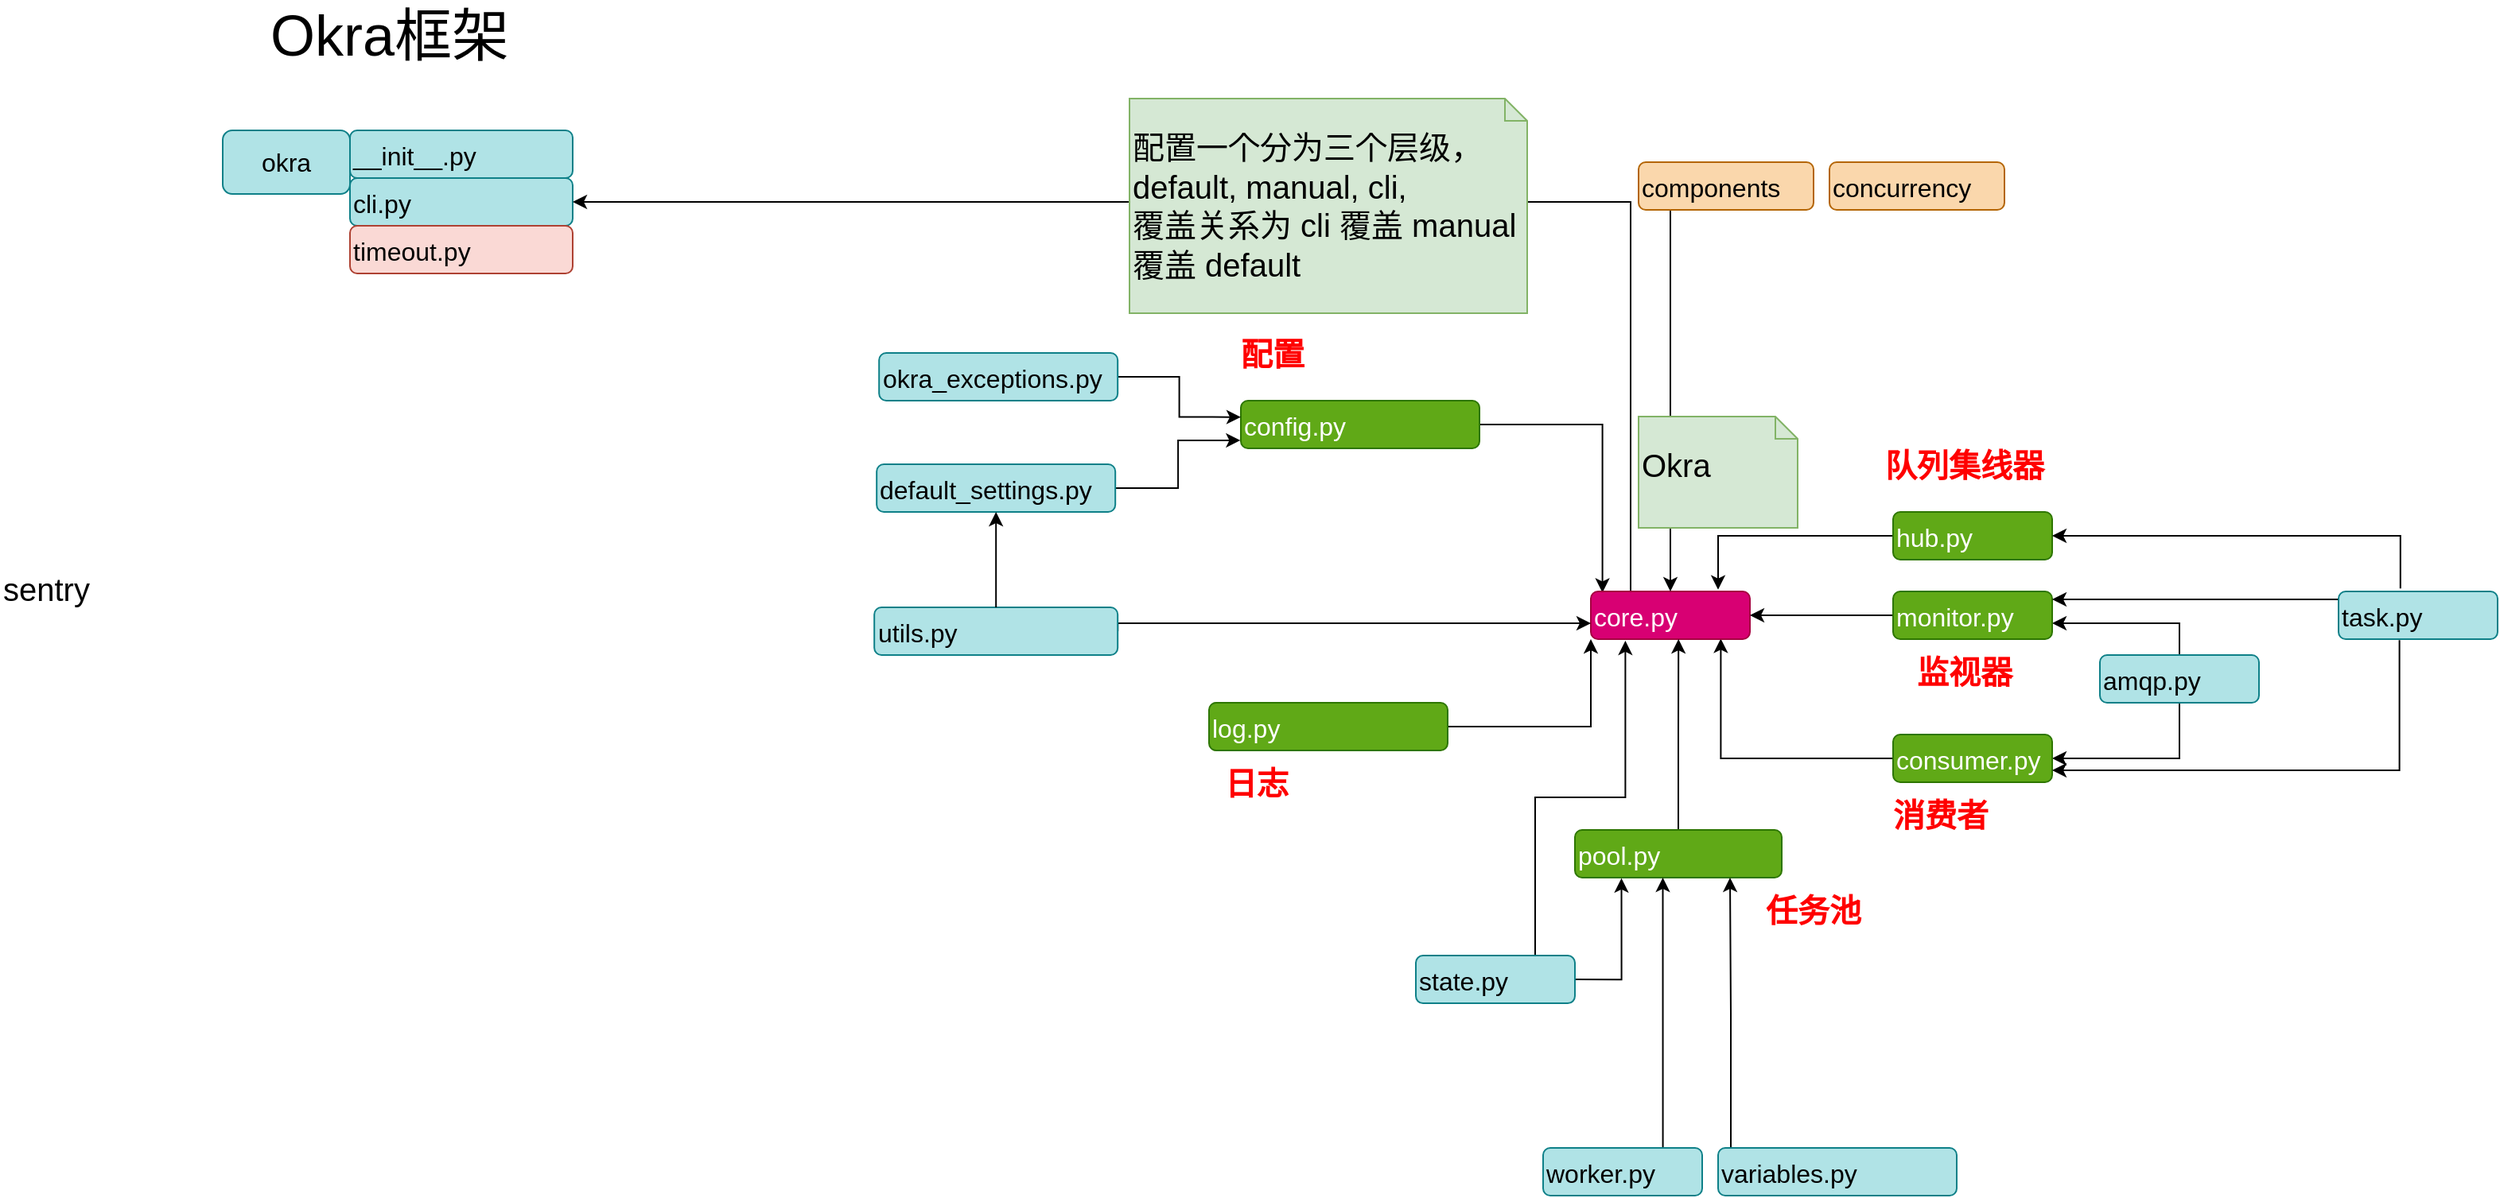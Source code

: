 <mxfile version="13.0.1" type="github">
  <diagram id="C5RBs43oDa-KdzZeNtuy" name="Page-1">
    <mxGraphModel dx="2858" dy="2258" grid="1" gridSize="10" guides="1" tooltips="1" connect="1" arrows="1" fold="1" page="1" pageScale="1" pageWidth="827" pageHeight="1169" math="0" shadow="0">
      <root>
        <mxCell id="WIyWlLk6GJQsqaUBKTNV-0" />
        <mxCell id="WIyWlLk6GJQsqaUBKTNV-1" style="" parent="WIyWlLk6GJQsqaUBKTNV-0" />
        <mxCell id="mCshl-u1__34je2gvI0m-0" value="okra" style="rounded=1;whiteSpace=wrap;html=1;fillColor=#b0e3e6;strokeColor=#0e8088;fontSize=16;" parent="WIyWlLk6GJQsqaUBKTNV-1" vertex="1">
          <mxGeometry x="-560" y="40" width="80" height="40" as="geometry" />
        </mxCell>
        <mxCell id="mCshl-u1__34je2gvI0m-3" value="__init__.py" style="text;html=1;rounded=1;fillColor=#b0e3e6;strokeColor=#0e8088;fontSize=16;" parent="WIyWlLk6GJQsqaUBKTNV-1" vertex="1">
          <mxGeometry x="-480" y="40" width="140" height="30" as="geometry" />
        </mxCell>
        <mxCell id="mCshl-u1__34je2gvI0m-52" style="edgeStyle=orthogonalEdgeStyle;rounded=0;orthogonalLoop=1;jettySize=auto;html=1;exitX=0.5;exitY=1;exitDx=0;exitDy=0;entryX=1;entryY=0.5;entryDx=0;entryDy=0;fontSize=16;" parent="WIyWlLk6GJQsqaUBKTNV-1" source="mCshl-u1__34je2gvI0m-4" target="mCshl-u1__34je2gvI0m-9" edge="1">
          <mxGeometry relative="1" as="geometry" />
        </mxCell>
        <mxCell id="mCshl-u1__34je2gvI0m-54" style="edgeStyle=orthogonalEdgeStyle;rounded=0;orthogonalLoop=1;jettySize=auto;html=1;exitX=0.5;exitY=0;exitDx=0;exitDy=0;fontSize=16;" parent="WIyWlLk6GJQsqaUBKTNV-1" source="mCshl-u1__34je2gvI0m-4" edge="1">
          <mxGeometry relative="1" as="geometry">
            <mxPoint x="590" y="350" as="targetPoint" />
            <Array as="points">
              <mxPoint x="670" y="350" />
              <mxPoint x="590" y="350" />
            </Array>
          </mxGeometry>
        </mxCell>
        <mxCell id="mCshl-u1__34je2gvI0m-4" value="amqp.py" style="text;html=1;rounded=1;fillColor=#b0e3e6;strokeColor=#0e8088;fontSize=16;" parent="WIyWlLk6GJQsqaUBKTNV-1" vertex="1">
          <mxGeometry x="620" y="370" width="100" height="30" as="geometry" />
        </mxCell>
        <mxCell id="mCshl-u1__34je2gvI0m-7" value="cli.py" style="text;html=1;rounded=1;fillColor=#b0e3e6;strokeColor=#0e8088;fontSize=16;" parent="WIyWlLk6GJQsqaUBKTNV-1" vertex="1">
          <mxGeometry x="-480" y="70" width="140" height="30" as="geometry" />
        </mxCell>
        <mxCell id="mCshl-u1__34je2gvI0m-41" style="edgeStyle=orthogonalEdgeStyle;rounded=0;orthogonalLoop=1;jettySize=auto;html=1;exitX=1;exitY=0.5;exitDx=0;exitDy=0;fontSize=16;entryX=0.073;entryY=0.024;entryDx=0;entryDy=0;entryPerimeter=0;" parent="WIyWlLk6GJQsqaUBKTNV-1" source="mCshl-u1__34je2gvI0m-8" target="mCshl-u1__34je2gvI0m-10" edge="1">
          <mxGeometry relative="1" as="geometry" />
        </mxCell>
        <mxCell id="mCshl-u1__34je2gvI0m-8" value="config.py" style="text;html=1;rounded=1;fillColor=#60a917;strokeColor=#2D7600;fontSize=16;fontColor=#ffffff;" parent="WIyWlLk6GJQsqaUBKTNV-1" vertex="1">
          <mxGeometry x="80" y="210" width="150" height="30" as="geometry" />
        </mxCell>
        <mxCell id="mCshl-u1__34je2gvI0m-44" style="edgeStyle=orthogonalEdgeStyle;rounded=0;orthogonalLoop=1;jettySize=auto;html=1;exitX=0;exitY=0.5;exitDx=0;exitDy=0;entryX=0.817;entryY=0.989;entryDx=0;entryDy=0;entryPerimeter=0;fontSize=16;" parent="WIyWlLk6GJQsqaUBKTNV-1" source="mCshl-u1__34je2gvI0m-9" target="mCshl-u1__34je2gvI0m-10" edge="1">
          <mxGeometry relative="1" as="geometry" />
        </mxCell>
        <mxCell id="mCshl-u1__34je2gvI0m-9" value="consumer.py" style="text;html=1;rounded=1;fillColor=#60a917;strokeColor=#2D7600;fontSize=16;fontColor=#ffffff;" parent="WIyWlLk6GJQsqaUBKTNV-1" vertex="1">
          <mxGeometry x="490" y="420" width="100" height="30" as="geometry" />
        </mxCell>
        <mxCell id="mCshl-u1__34je2gvI0m-71" style="edgeStyle=orthogonalEdgeStyle;rounded=0;orthogonalLoop=1;jettySize=auto;html=1;exitX=0.25;exitY=0;exitDx=0;exitDy=0;entryX=1;entryY=0.5;entryDx=0;entryDy=0;fontSize=20;fontColor=#FF0000;" parent="WIyWlLk6GJQsqaUBKTNV-1" source="mCshl-u1__34je2gvI0m-10" target="mCshl-u1__34je2gvI0m-7" edge="1">
          <mxGeometry relative="1" as="geometry" />
        </mxCell>
        <mxCell id="mCshl-u1__34je2gvI0m-10" value="core.py" style="text;html=1;rounded=1;fillColor=#d80073;strokeColor=#A50040;fontSize=16;fontColor=#ffffff;" parent="WIyWlLk6GJQsqaUBKTNV-1" vertex="1">
          <mxGeometry x="300" y="330" width="100" height="30" as="geometry" />
        </mxCell>
        <mxCell id="mCshl-u1__34je2gvI0m-50" style="edgeStyle=orthogonalEdgeStyle;rounded=0;orthogonalLoop=1;jettySize=auto;html=1;exitX=1;exitY=0.5;exitDx=0;exitDy=0;fontSize=16;entryX=-0.002;entryY=0.833;entryDx=0;entryDy=0;entryPerimeter=0;" parent="WIyWlLk6GJQsqaUBKTNV-1" source="mCshl-u1__34je2gvI0m-12" target="mCshl-u1__34je2gvI0m-8" edge="1">
          <mxGeometry relative="1" as="geometry" />
        </mxCell>
        <mxCell id="mCshl-u1__34je2gvI0m-42" style="edgeStyle=orthogonalEdgeStyle;rounded=0;orthogonalLoop=1;jettySize=auto;html=1;exitX=0;exitY=0.5;exitDx=0;exitDy=0;entryX=0.8;entryY=-0.038;entryDx=0;entryDy=0;entryPerimeter=0;fontSize=16;" parent="WIyWlLk6GJQsqaUBKTNV-1" source="mCshl-u1__34je2gvI0m-13" target="mCshl-u1__34je2gvI0m-10" edge="1">
          <mxGeometry relative="1" as="geometry" />
        </mxCell>
        <mxCell id="mCshl-u1__34je2gvI0m-13" value="hub.py" style="text;html=1;rounded=1;fillColor=#60a917;strokeColor=#2D7600;fontSize=16;fontColor=#ffffff;" parent="WIyWlLk6GJQsqaUBKTNV-1" vertex="1">
          <mxGeometry x="490" y="280" width="100" height="30" as="geometry" />
        </mxCell>
        <mxCell id="mCshl-u1__34je2gvI0m-46" style="edgeStyle=orthogonalEdgeStyle;rounded=0;orthogonalLoop=1;jettySize=auto;html=1;exitX=1;exitY=0.5;exitDx=0;exitDy=0;entryX=0;entryY=1;entryDx=0;entryDy=0;fontSize=16;" parent="WIyWlLk6GJQsqaUBKTNV-1" source="mCshl-u1__34je2gvI0m-14" target="mCshl-u1__34je2gvI0m-10" edge="1">
          <mxGeometry relative="1" as="geometry" />
        </mxCell>
        <mxCell id="mCshl-u1__34je2gvI0m-14" value="log.py" style="text;html=1;rounded=1;fillColor=#60a917;strokeColor=#2D7600;fontSize=16;fontColor=#ffffff;" parent="WIyWlLk6GJQsqaUBKTNV-1" vertex="1">
          <mxGeometry x="60" y="400" width="150" height="30" as="geometry" />
        </mxCell>
        <mxCell id="mCshl-u1__34je2gvI0m-43" style="edgeStyle=orthogonalEdgeStyle;rounded=0;orthogonalLoop=1;jettySize=auto;html=1;exitX=0;exitY=0.5;exitDx=0;exitDy=0;entryX=1;entryY=0.5;entryDx=0;entryDy=0;fontSize=16;" parent="WIyWlLk6GJQsqaUBKTNV-1" source="mCshl-u1__34je2gvI0m-15" target="mCshl-u1__34je2gvI0m-10" edge="1">
          <mxGeometry relative="1" as="geometry" />
        </mxCell>
        <mxCell id="mCshl-u1__34je2gvI0m-15" value="monitor.py" style="text;html=1;rounded=1;fillColor=#60a917;strokeColor=#2D7600;fontSize=16;fontColor=#ffffff;" parent="WIyWlLk6GJQsqaUBKTNV-1" vertex="1">
          <mxGeometry x="490" y="330" width="100" height="30" as="geometry" />
        </mxCell>
        <mxCell id="mCshl-u1__34je2gvI0m-56" style="edgeStyle=orthogonalEdgeStyle;rounded=0;orthogonalLoop=1;jettySize=auto;html=1;exitX=1;exitY=0.5;exitDx=0;exitDy=0;entryX=0;entryY=0.344;entryDx=0;entryDy=0;fontSize=16;entryPerimeter=0;" parent="WIyWlLk6GJQsqaUBKTNV-1" source="mCshl-u1__34je2gvI0m-16" target="mCshl-u1__34je2gvI0m-8" edge="1">
          <mxGeometry relative="1" as="geometry" />
        </mxCell>
        <mxCell id="mCshl-u1__34je2gvI0m-16" value="okra_exceptions.py" style="text;html=1;rounded=1;fillColor=#b0e3e6;strokeColor=#0e8088;fontSize=16;" parent="WIyWlLk6GJQsqaUBKTNV-1" vertex="1">
          <mxGeometry x="-147.41" y="180" width="150" height="30" as="geometry" />
        </mxCell>
        <mxCell id="mCshl-u1__34je2gvI0m-67" style="edgeStyle=orthogonalEdgeStyle;rounded=0;orthogonalLoop=1;jettySize=auto;html=1;exitX=0.5;exitY=0;exitDx=0;exitDy=0;entryX=0.551;entryY=1;entryDx=0;entryDy=0;entryPerimeter=0;fontSize=16;" parent="WIyWlLk6GJQsqaUBKTNV-1" source="mCshl-u1__34je2gvI0m-17" target="mCshl-u1__34je2gvI0m-10" edge="1">
          <mxGeometry relative="1" as="geometry" />
        </mxCell>
        <mxCell id="mCshl-u1__34je2gvI0m-17" value="pool.py" style="text;html=1;rounded=1;fillColor=#60a917;strokeColor=#2D7600;fontSize=16;fontColor=#ffffff;" parent="WIyWlLk6GJQsqaUBKTNV-1" vertex="1">
          <mxGeometry x="290" y="480" width="130" height="30" as="geometry" />
        </mxCell>
        <mxCell id="mCshl-u1__34je2gvI0m-64" style="edgeStyle=orthogonalEdgeStyle;rounded=0;orthogonalLoop=1;jettySize=auto;html=1;exitX=0.75;exitY=0;exitDx=0;exitDy=0;entryX=0.217;entryY=1.033;entryDx=0;entryDy=0;entryPerimeter=0;fontSize=16;" parent="WIyWlLk6GJQsqaUBKTNV-1" source="mCshl-u1__34je2gvI0m-18" target="mCshl-u1__34je2gvI0m-10" edge="1">
          <mxGeometry relative="1" as="geometry" />
        </mxCell>
        <mxCell id="mCshl-u1__34je2gvI0m-65" style="edgeStyle=orthogonalEdgeStyle;rounded=0;orthogonalLoop=1;jettySize=auto;html=1;exitX=1;exitY=0.5;exitDx=0;exitDy=0;entryX=0.225;entryY=1.013;entryDx=0;entryDy=0;entryPerimeter=0;fontSize=16;" parent="WIyWlLk6GJQsqaUBKTNV-1" source="mCshl-u1__34je2gvI0m-18" target="mCshl-u1__34je2gvI0m-17" edge="1">
          <mxGeometry relative="1" as="geometry" />
        </mxCell>
        <mxCell id="mCshl-u1__34je2gvI0m-18" value="state.py" style="text;html=1;rounded=1;fillColor=#b0e3e6;strokeColor=#0e8088;fontSize=16;" parent="WIyWlLk6GJQsqaUBKTNV-1" vertex="1">
          <mxGeometry x="190" y="559.06" width="100" height="30" as="geometry" />
        </mxCell>
        <mxCell id="mCshl-u1__34je2gvI0m-33" style="edgeStyle=orthogonalEdgeStyle;rounded=0;orthogonalLoop=1;jettySize=auto;html=1;exitX=0.389;exitY=-0.064;exitDx=0;exitDy=0;entryX=1;entryY=0.5;entryDx=0;entryDy=0;fontSize=16;exitPerimeter=0;" parent="WIyWlLk6GJQsqaUBKTNV-1" source="mCshl-u1__34je2gvI0m-19" target="mCshl-u1__34je2gvI0m-13" edge="1">
          <mxGeometry relative="1" as="geometry">
            <Array as="points">
              <mxPoint x="809" y="295" />
            </Array>
          </mxGeometry>
        </mxCell>
        <mxCell id="mCshl-u1__34je2gvI0m-38" style="edgeStyle=orthogonalEdgeStyle;rounded=0;orthogonalLoop=1;jettySize=auto;html=1;exitX=0;exitY=0.25;exitDx=0;exitDy=0;fontSize=16;" parent="WIyWlLk6GJQsqaUBKTNV-1" source="mCshl-u1__34je2gvI0m-19" target="mCshl-u1__34je2gvI0m-15" edge="1">
          <mxGeometry relative="1" as="geometry">
            <Array as="points">
              <mxPoint x="770" y="335" />
            </Array>
          </mxGeometry>
        </mxCell>
        <mxCell id="mCshl-u1__34je2gvI0m-53" style="edgeStyle=orthogonalEdgeStyle;rounded=0;orthogonalLoop=1;jettySize=auto;html=1;exitX=0.383;exitY=1.019;exitDx=0;exitDy=0;entryX=1;entryY=0.75;entryDx=0;entryDy=0;fontSize=16;exitPerimeter=0;" parent="WIyWlLk6GJQsqaUBKTNV-1" source="mCshl-u1__34je2gvI0m-19" target="mCshl-u1__34je2gvI0m-9" edge="1">
          <mxGeometry relative="1" as="geometry" />
        </mxCell>
        <mxCell id="mCshl-u1__34je2gvI0m-19" value="task.py" style="text;html=1;rounded=1;fillColor=#b0e3e6;strokeColor=#0e8088;fontSize=16;" parent="WIyWlLk6GJQsqaUBKTNV-1" vertex="1">
          <mxGeometry x="770" y="330" width="100" height="30" as="geometry" />
        </mxCell>
        <mxCell id="mCshl-u1__34je2gvI0m-20" value="timeout.py" style="text;html=1;rounded=1;fillColor=#fad9d5;strokeColor=#ae4132;fontSize=16;" parent="WIyWlLk6GJQsqaUBKTNV-1" vertex="1">
          <mxGeometry x="-480" y="100" width="140" height="30" as="geometry" />
        </mxCell>
        <mxCell id="mCshl-u1__34je2gvI0m-47" style="edgeStyle=orthogonalEdgeStyle;rounded=0;orthogonalLoop=1;jettySize=auto;html=1;exitX=1;exitY=0.5;exitDx=0;exitDy=0;fontSize=16;" parent="WIyWlLk6GJQsqaUBKTNV-1" source="mCshl-u1__34je2gvI0m-21" edge="1">
          <mxGeometry relative="1" as="geometry">
            <mxPoint x="300" y="350" as="targetPoint" />
            <Array as="points">
              <mxPoint x="2" y="350" />
              <mxPoint x="300" y="350" />
            </Array>
          </mxGeometry>
        </mxCell>
        <mxCell id="mCshl-u1__34je2gvI0m-58" style="edgeStyle=orthogonalEdgeStyle;rounded=0;orthogonalLoop=1;jettySize=auto;html=1;exitX=0.5;exitY=0;exitDx=0;exitDy=0;fontSize=16;" parent="WIyWlLk6GJQsqaUBKTNV-1" source="mCshl-u1__34je2gvI0m-12" edge="1">
          <mxGeometry relative="1" as="geometry">
            <mxPoint x="-72" y="271" as="targetPoint" />
          </mxGeometry>
        </mxCell>
        <mxCell id="mCshl-u1__34je2gvI0m-21" value="utils.py" style="text;html=1;rounded=1;fillColor=#b0e3e6;strokeColor=#0e8088;fontSize=16;" parent="WIyWlLk6GJQsqaUBKTNV-1" vertex="1">
          <mxGeometry x="-150.41" y="340" width="153" height="30" as="geometry" />
        </mxCell>
        <mxCell id="mCshl-u1__34je2gvI0m-61" style="edgeStyle=orthogonalEdgeStyle;rounded=0;orthogonalLoop=1;jettySize=auto;html=1;exitX=0.25;exitY=0;exitDx=0;exitDy=0;entryX=0.75;entryY=1;entryDx=0;entryDy=0;fontSize=16;" parent="WIyWlLk6GJQsqaUBKTNV-1" source="mCshl-u1__34je2gvI0m-22" target="mCshl-u1__34je2gvI0m-17" edge="1">
          <mxGeometry relative="1" as="geometry">
            <Array as="points">
              <mxPoint x="388" y="680" />
              <mxPoint x="388" y="595" />
            </Array>
          </mxGeometry>
        </mxCell>
        <mxCell id="mCshl-u1__34je2gvI0m-22" value="variables.py" style="text;html=1;rounded=1;fillColor=#b0e3e6;strokeColor=#0e8088;fontSize=16;" parent="WIyWlLk6GJQsqaUBKTNV-1" vertex="1">
          <mxGeometry x="380" y="680" width="150" height="30" as="geometry" />
        </mxCell>
        <mxCell id="mCshl-u1__34je2gvI0m-60" style="edgeStyle=orthogonalEdgeStyle;rounded=0;orthogonalLoop=1;jettySize=auto;html=1;exitX=0.731;exitY=0.007;exitDx=0;exitDy=0;fontSize=16;entryX=0.425;entryY=1;entryDx=0;entryDy=0;entryPerimeter=0;exitPerimeter=0;" parent="WIyWlLk6GJQsqaUBKTNV-1" source="mCshl-u1__34je2gvI0m-23" target="mCshl-u1__34je2gvI0m-17" edge="1">
          <mxGeometry relative="1" as="geometry">
            <mxPoint x="346" y="588" as="targetPoint" />
            <Array as="points">
              <mxPoint x="345" y="680" />
            </Array>
          </mxGeometry>
        </mxCell>
        <mxCell id="mCshl-u1__34je2gvI0m-23" value="worker.py" style="text;html=1;rounded=1;fillColor=#b0e3e6;strokeColor=#0e8088;fontSize=16;" parent="WIyWlLk6GJQsqaUBKTNV-1" vertex="1">
          <mxGeometry x="270" y="680" width="100" height="30" as="geometry" />
        </mxCell>
        <mxCell id="mCshl-u1__34je2gvI0m-49" style="edgeStyle=orthogonalEdgeStyle;rounded=0;orthogonalLoop=1;jettySize=auto;html=1;exitX=0.5;exitY=1;exitDx=0;exitDy=0;entryX=0.5;entryY=0;entryDx=0;entryDy=0;fontSize=16;" parent="WIyWlLk6GJQsqaUBKTNV-1" source="mCshl-u1__34je2gvI0m-24" target="mCshl-u1__34je2gvI0m-10" edge="1">
          <mxGeometry relative="1" as="geometry">
            <Array as="points">
              <mxPoint x="350" y="90" />
            </Array>
          </mxGeometry>
        </mxCell>
        <mxCell id="mCshl-u1__34je2gvI0m-24" value="components" style="text;html=1;fontSize=16;fillColor=#fad7ac;strokeColor=#b46504;rounded=1;" parent="WIyWlLk6GJQsqaUBKTNV-1" vertex="1">
          <mxGeometry x="330" y="60" width="110" height="30" as="geometry" />
        </mxCell>
        <mxCell id="mCshl-u1__34je2gvI0m-25" value="concurrency" style="text;html=1;fontSize=16;fillColor=#fad7ac;strokeColor=#b46504;rounded=1;" parent="WIyWlLk6GJQsqaUBKTNV-1" vertex="1">
          <mxGeometry x="450" y="60" width="110" height="30" as="geometry" />
        </mxCell>
        <mxCell id="mCshl-u1__34je2gvI0m-12" value="default_settings.py" style="text;html=1;rounded=1;fillColor=#b0e3e6;strokeColor=#0e8088;fontSize=16;" parent="WIyWlLk6GJQsqaUBKTNV-1" vertex="1">
          <mxGeometry x="-148.91" y="250" width="150" height="30" as="geometry" />
        </mxCell>
        <mxCell id="mCshl-u1__34je2gvI0m-59" style="edgeStyle=orthogonalEdgeStyle;rounded=0;orthogonalLoop=1;jettySize=auto;html=1;exitX=0.5;exitY=0;exitDx=0;exitDy=0;fontSize=16;" parent="WIyWlLk6GJQsqaUBKTNV-1" source="mCshl-u1__34je2gvI0m-21" target="mCshl-u1__34je2gvI0m-12" edge="1">
          <mxGeometry relative="1" as="geometry">
            <mxPoint x="-74.167" y="339.667" as="sourcePoint" />
            <mxPoint x="-72" y="271" as="targetPoint" />
          </mxGeometry>
        </mxCell>
        <mxCell id="mCshl-u1__34je2gvI0m-68" value="日志" style="text;html=1;strokeColor=none;fillColor=none;align=center;verticalAlign=middle;whiteSpace=wrap;rounded=0;fontSize=20;fontStyle=1;fontColor=#FF0000;" parent="WIyWlLk6GJQsqaUBKTNV-1" vertex="1">
          <mxGeometry x="60" y="440" width="60" height="20" as="geometry" />
        </mxCell>
        <mxCell id="mCshl-u1__34je2gvI0m-69" value="消费者" style="text;html=1;strokeColor=none;fillColor=none;align=center;verticalAlign=middle;whiteSpace=wrap;rounded=0;fontSize=20;fontStyle=1;fontColor=#FF0000;" parent="WIyWlLk6GJQsqaUBKTNV-1" vertex="1">
          <mxGeometry x="480" y="460" width="80" height="20" as="geometry" />
        </mxCell>
        <mxCell id="mCshl-u1__34je2gvI0m-70" value="配置" style="text;html=1;strokeColor=none;fillColor=none;align=center;verticalAlign=middle;whiteSpace=wrap;rounded=0;fontSize=20;fontStyle=1;fontColor=#FF0000;" parent="WIyWlLk6GJQsqaUBKTNV-1" vertex="1">
          <mxGeometry x="70" y="170" width="60" height="20" as="geometry" />
        </mxCell>
        <mxCell id="mCshl-u1__34je2gvI0m-72" value="任务池" style="text;html=1;strokeColor=none;fillColor=none;align=center;verticalAlign=middle;whiteSpace=wrap;rounded=0;fontSize=20;fontStyle=1;fontColor=#FF0000;" parent="WIyWlLk6GJQsqaUBKTNV-1" vertex="1">
          <mxGeometry x="400" y="520" width="80" height="20" as="geometry" />
        </mxCell>
        <mxCell id="mCshl-u1__34je2gvI0m-73" value="队列集线器" style="text;html=1;strokeColor=none;fillColor=none;align=center;verticalAlign=middle;whiteSpace=wrap;rounded=0;fontSize=20;fontStyle=1;fontColor=#FF0000;" parent="WIyWlLk6GJQsqaUBKTNV-1" vertex="1">
          <mxGeometry x="480" y="240" width="110" height="20" as="geometry" />
        </mxCell>
        <mxCell id="mCshl-u1__34je2gvI0m-74" value="监视器" style="text;html=1;strokeColor=none;fillColor=none;align=center;verticalAlign=middle;whiteSpace=wrap;rounded=0;fontSize=20;fontStyle=1;fontColor=#FF0000;" parent="WIyWlLk6GJQsqaUBKTNV-1" vertex="1">
          <mxGeometry x="480" y="370" width="110" height="20" as="geometry" />
        </mxCell>
        <mxCell id="mCshl-u1__34je2gvI0m-137" value="sentry" style="text;html=1;fontSize=20;fontColor=#000000;" parent="WIyWlLk6GJQsqaUBKTNV-1" vertex="1">
          <mxGeometry x="-700" y="310" width="80" height="40" as="geometry" />
        </mxCell>
        <mxCell id="Ab2uoX3OHm8bde68hQpH-0" value="Okra框架" style="text;html=1;strokeColor=none;fillColor=none;align=center;verticalAlign=middle;whiteSpace=wrap;rounded=0;fontSize=36;" vertex="1" parent="WIyWlLk6GJQsqaUBKTNV-1">
          <mxGeometry x="-560" y="-40" width="210" height="40" as="geometry" />
        </mxCell>
        <mxCell id="mCshl-u1__34je2gvI0m-75" value="detail" parent="WIyWlLk6GJQsqaUBKTNV-0" />
        <mxCell id="mCshl-u1__34je2gvI0m-126" value="&lt;pre style=&quot;color: rgb(169 , 183 , 198) ; font-family: &amp;#34;source code pro&amp;#34; ; font-size: 13.5pt&quot;&gt;&lt;span style=&quot;color: rgb(0 , 0 , 0) ; font-family: &amp;#34;helvetica&amp;#34; ; font-size: 20px ; white-space: nowrap&quot;&gt;Okra&lt;/span&gt;&lt;span style=&quot;background-color: rgb(43 , 43 , 43)&quot;&gt;&lt;br&gt;&lt;/span&gt;&lt;/pre&gt;" style="shape=note;whiteSpace=wrap;html=1;size=14;verticalAlign=top;align=left;spacingTop=-6;rounded=1;fontSize=20;fillColor=#d5e8d4;strokeColor=#82b366;" parent="mCshl-u1__34je2gvI0m-75" vertex="1">
          <mxGeometry x="330" y="220" width="100" height="70" as="geometry" />
        </mxCell>
        <mxCell id="mCshl-u1__34je2gvI0m-135" value="&lt;pre style=&quot;font-size: 13.5pt ; font-family: &amp;#34;source code pro&amp;#34; ; color: rgb(169 , 183 , 198)&quot;&gt;&lt;pre style=&quot;font-family: &amp;#34;ar pl ukai cn&amp;#34; ; font-size: 13.5pt&quot;&gt;&lt;span style=&quot;color: rgb(0 , 0 , 0) ; font-family: &amp;#34;helvetica&amp;#34; ; font-size: 20px ; white-space: nowrap&quot;&gt;配置一个分为三个层级，&lt;br&gt;default, manual, cli, &lt;br&gt;覆盖关系为 cli 覆盖 manual&lt;br&gt;覆盖 default&lt;/span&gt;&lt;span style=&quot;background-color: rgb(43 , 43 , 43)&quot;&gt;&lt;br&gt;&lt;/span&gt;&lt;/pre&gt;&lt;/pre&gt;" style="shape=note;whiteSpace=wrap;html=1;size=14;verticalAlign=top;align=left;spacingTop=-6;rounded=1;fontSize=20;fillColor=#d5e8d4;strokeColor=#82b366;" parent="mCshl-u1__34je2gvI0m-75" vertex="1">
          <mxGeometry x="10" y="20" width="250" height="135" as="geometry" />
        </mxCell>
      </root>
    </mxGraphModel>
  </diagram>
</mxfile>
